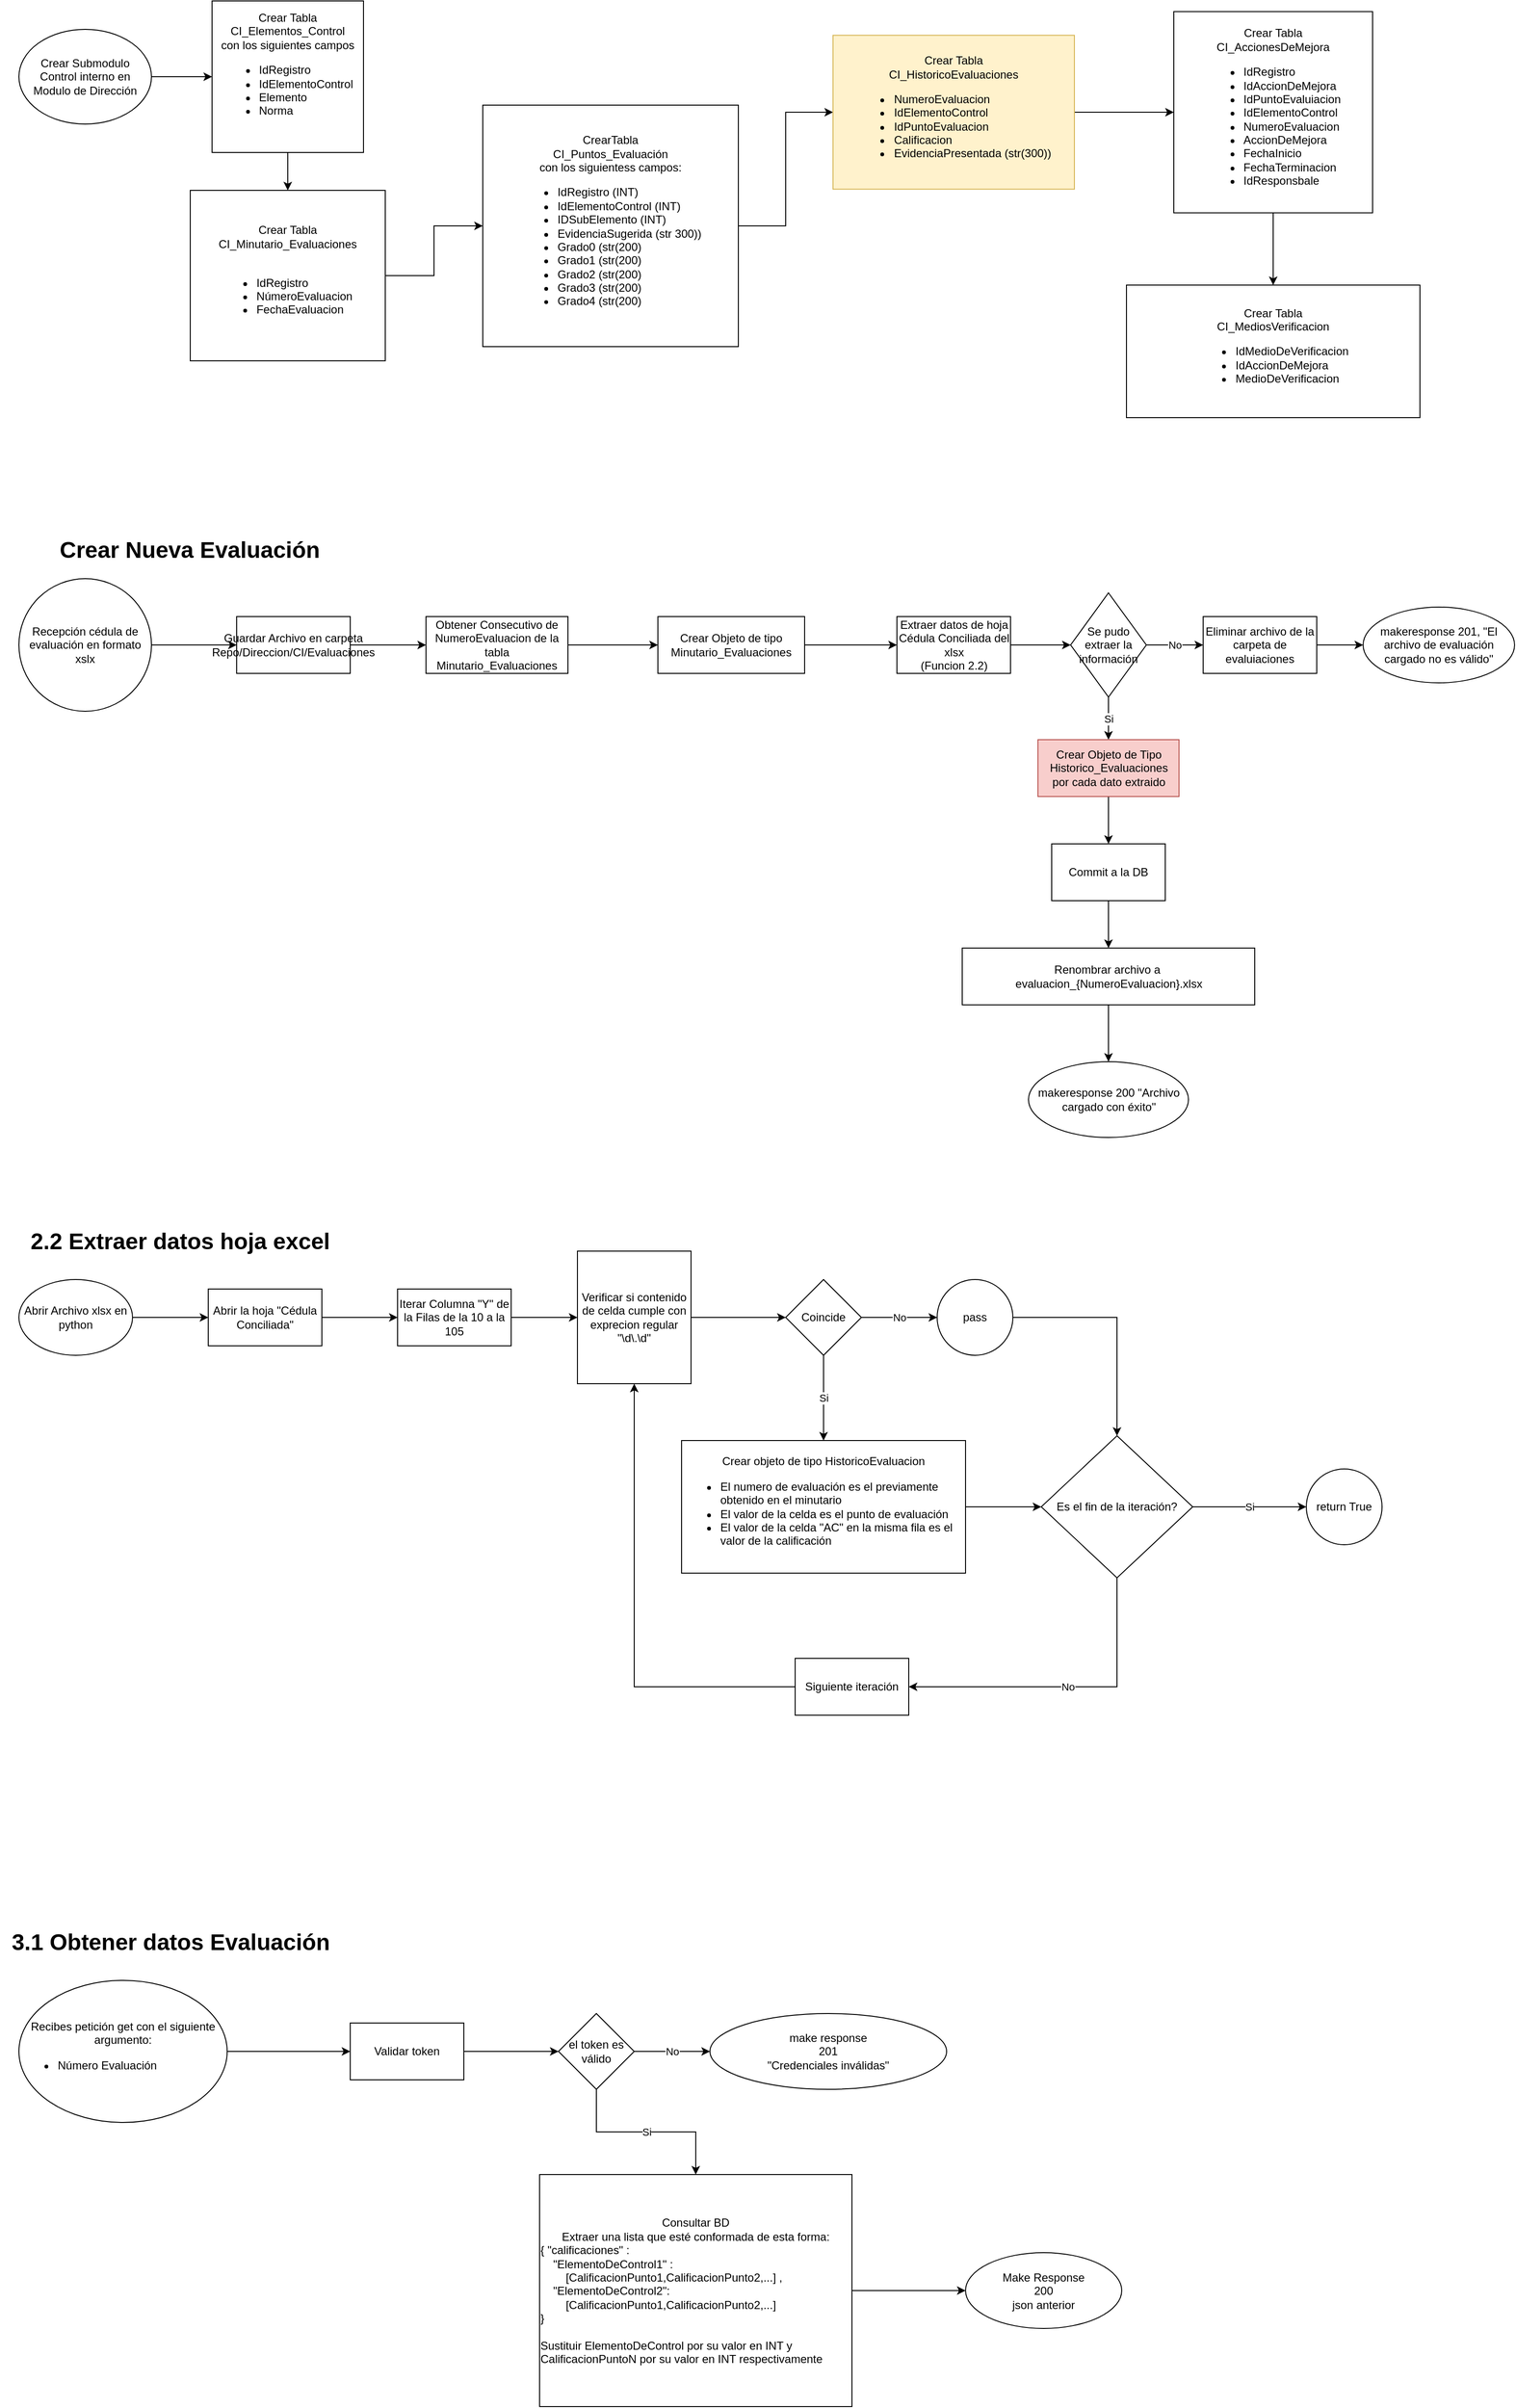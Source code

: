 <mxfile version="21.3.5" type="github">
  <diagram name="Página-1" id="6SQKcYgpfkD2ooMee5yI">
    <mxGraphModel dx="1658" dy="893" grid="1" gridSize="10" guides="1" tooltips="1" connect="1" arrows="1" fold="1" page="1" pageScale="1" pageWidth="827" pageHeight="1169" math="0" shadow="0">
      <root>
        <mxCell id="0" />
        <mxCell id="1" parent="0" />
        <mxCell id="CogGTD0rMsYopm1HXky7-1" value="" style="edgeStyle=orthogonalEdgeStyle;rounded=0;orthogonalLoop=1;jettySize=auto;html=1;" parent="1" source="CogGTD0rMsYopm1HXky7-2" target="CogGTD0rMsYopm1HXky7-4" edge="1">
          <mxGeometry relative="1" as="geometry" />
        </mxCell>
        <mxCell id="CogGTD0rMsYopm1HXky7-2" value="&lt;div&gt;Crear Submodulo&lt;/div&gt;&lt;div&gt;Control interno en Modulo de Dirección&lt;br&gt;&lt;/div&gt;" style="ellipse;whiteSpace=wrap;html=1;" parent="1" vertex="1">
          <mxGeometry x="50" y="130" width="140" height="100" as="geometry" />
        </mxCell>
        <mxCell id="CogGTD0rMsYopm1HXky7-3" value="" style="edgeStyle=orthogonalEdgeStyle;rounded=0;orthogonalLoop=1;jettySize=auto;html=1;" parent="1" source="CogGTD0rMsYopm1HXky7-4" target="CogGTD0rMsYopm1HXky7-22" edge="1">
          <mxGeometry relative="1" as="geometry" />
        </mxCell>
        <mxCell id="CogGTD0rMsYopm1HXky7-4" value="&lt;div&gt;Crear Tabla&lt;/div&gt;&lt;div&gt;CI_Elementos_Control&lt;/div&gt;&lt;div&gt;con los siguientes campos&lt;/div&gt;&lt;div align=&quot;left&quot;&gt;&lt;ul&gt;&lt;li&gt;IdRegistro&lt;/li&gt;&lt;li&gt;IdElementoControl&lt;br&gt;&lt;/li&gt;&lt;li&gt;Elemento&lt;/li&gt;&lt;li&gt;Norma&lt;/li&gt;&lt;/ul&gt;&lt;/div&gt;&lt;div&gt;&lt;br&gt;&lt;/div&gt;" style="whiteSpace=wrap;html=1;" parent="1" vertex="1">
          <mxGeometry x="254" y="100" width="160" height="160" as="geometry" />
        </mxCell>
        <mxCell id="CogGTD0rMsYopm1HXky7-5" value="" style="edgeStyle=orthogonalEdgeStyle;rounded=0;orthogonalLoop=1;jettySize=auto;html=1;" parent="1" source="CogGTD0rMsYopm1HXky7-6" target="CogGTD0rMsYopm1HXky7-8" edge="1">
          <mxGeometry relative="1" as="geometry" />
        </mxCell>
        <mxCell id="CogGTD0rMsYopm1HXky7-6" value="&lt;div&gt;CrearTabla &lt;br&gt;&lt;/div&gt;&lt;div&gt;CI_Puntos_Evaluación&lt;/div&gt;&lt;div&gt;con los siguientess campos:&lt;/div&gt;&lt;div align=&quot;left&quot;&gt;&lt;ul&gt;&lt;li&gt;IdRegistro (INT)&lt;/li&gt;&lt;li&gt;IdElementoControl (INT)&lt;/li&gt;&lt;li&gt;IDSubElemento (INT)&lt;/li&gt;&lt;li&gt;EvidenciaSugerida (str 300))&lt;/li&gt;&lt;li&gt;Grado0 (str(200)&lt;/li&gt;&lt;li&gt;Grado1 (str(200)&lt;/li&gt;&lt;li&gt;Grado2 (str(200)&lt;/li&gt;&lt;li&gt;Grado3 (str(200)&lt;/li&gt;&lt;li&gt;Grado4 (str(200)&lt;/li&gt;&lt;/ul&gt;&lt;/div&gt;" style="whiteSpace=wrap;html=1;" parent="1" vertex="1">
          <mxGeometry x="540" y="210" width="270" height="255" as="geometry" />
        </mxCell>
        <mxCell id="CogGTD0rMsYopm1HXky7-7" value="" style="edgeStyle=orthogonalEdgeStyle;rounded=0;orthogonalLoop=1;jettySize=auto;html=1;" parent="1" source="CogGTD0rMsYopm1HXky7-8" target="CogGTD0rMsYopm1HXky7-10" edge="1">
          <mxGeometry relative="1" as="geometry" />
        </mxCell>
        <mxCell id="CogGTD0rMsYopm1HXky7-8" value="&lt;div&gt;Crear Tabla&lt;/div&gt;&lt;div&gt;CI_HistoricoEvaluaciones&lt;/div&gt;&lt;div align=&quot;left&quot;&gt;&lt;ul&gt;&lt;li&gt;NumeroEvaluacion&lt;/li&gt;&lt;li&gt;IdElementoControl&lt;/li&gt;&lt;li&gt;IdPuntoEvaluacion&lt;/li&gt;&lt;li&gt;Calificacion&lt;/li&gt;&lt;li&gt;EvidenciaPresentada (str(300))&lt;/li&gt;&lt;/ul&gt;&lt;/div&gt;" style="whiteSpace=wrap;html=1;fillColor=#fff2cc;strokeColor=#d6b656;" parent="1" vertex="1">
          <mxGeometry x="910" y="136.25" width="255" height="162.5" as="geometry" />
        </mxCell>
        <mxCell id="CogGTD0rMsYopm1HXky7-9" value="" style="edgeStyle=orthogonalEdgeStyle;rounded=0;orthogonalLoop=1;jettySize=auto;html=1;" parent="1" source="CogGTD0rMsYopm1HXky7-10" target="CogGTD0rMsYopm1HXky7-11" edge="1">
          <mxGeometry relative="1" as="geometry" />
        </mxCell>
        <mxCell id="CogGTD0rMsYopm1HXky7-10" value="&lt;div&gt;Crear Tabla&lt;/div&gt;&lt;div&gt;CI_AccionesDeMejora&lt;/div&gt;&lt;div align=&quot;left&quot;&gt;&lt;ul&gt;&lt;li&gt;IdRegistro&lt;br&gt;&lt;/li&gt;&lt;li&gt;IdAccionDeMejora&lt;br&gt;&lt;/li&gt;&lt;li&gt;IdPuntoEvaluiacion&lt;/li&gt;&lt;li&gt;IdElementoControl&lt;br&gt;&lt;/li&gt;&lt;li&gt;NumeroEvaluacion&lt;/li&gt;&lt;li&gt;AccionDeMejora&lt;/li&gt;&lt;li&gt;FechaInicio&lt;/li&gt;&lt;li&gt;FechaTerminacion&lt;/li&gt;&lt;li&gt;IdResponsbale&lt;/li&gt;&lt;/ul&gt;&lt;/div&gt;" style="whiteSpace=wrap;html=1;" parent="1" vertex="1">
          <mxGeometry x="1270" y="111.25" width="210" height="212.5" as="geometry" />
        </mxCell>
        <mxCell id="CogGTD0rMsYopm1HXky7-11" value="&lt;div&gt;Crear Tabla &lt;br&gt;&lt;/div&gt;&lt;div&gt;CI_MediosVerificacion&lt;/div&gt;&lt;div align=&quot;left&quot;&gt;&lt;ul&gt;&lt;li&gt;IdMedioDeVerificacion&lt;/li&gt;&lt;li&gt;IdAccionDeMejora&lt;/li&gt;&lt;li&gt;MedioDeVerificacion&lt;/li&gt;&lt;/ul&gt;&lt;/div&gt;" style="whiteSpace=wrap;html=1;" parent="1" vertex="1">
          <mxGeometry x="1220" y="400" width="310" height="140" as="geometry" />
        </mxCell>
        <mxCell id="CogGTD0rMsYopm1HXky7-12" value="Crear Nueva Evaluación" style="text;strokeColor=none;fillColor=none;html=1;fontSize=24;fontStyle=1;verticalAlign=middle;align=center;" parent="1" vertex="1">
          <mxGeometry x="50" y="660" width="360" height="40" as="geometry" />
        </mxCell>
        <mxCell id="CogGTD0rMsYopm1HXky7-13" value="" style="edgeStyle=orthogonalEdgeStyle;rounded=0;orthogonalLoop=1;jettySize=auto;html=1;" parent="1" source="CogGTD0rMsYopm1HXky7-14" target="CogGTD0rMsYopm1HXky7-16" edge="1">
          <mxGeometry relative="1" as="geometry" />
        </mxCell>
        <mxCell id="CogGTD0rMsYopm1HXky7-14" value="Recepción cédula de evaluación en formato xslx" style="ellipse;whiteSpace=wrap;html=1;aspect=fixed;" parent="1" vertex="1">
          <mxGeometry x="50" y="710" width="140" height="140" as="geometry" />
        </mxCell>
        <mxCell id="CogGTD0rMsYopm1HXky7-15" value="" style="edgeStyle=orthogonalEdgeStyle;rounded=0;orthogonalLoop=1;jettySize=auto;html=1;" parent="1" source="CogGTD0rMsYopm1HXky7-16" target="CogGTD0rMsYopm1HXky7-18" edge="1">
          <mxGeometry relative="1" as="geometry" />
        </mxCell>
        <mxCell id="CogGTD0rMsYopm1HXky7-16" value="Guardar Archivo en carpeta Repo/Direccion/CI/Evaluaciones " style="whiteSpace=wrap;html=1;" parent="1" vertex="1">
          <mxGeometry x="280" y="750" width="120" height="60" as="geometry" />
        </mxCell>
        <mxCell id="CogGTD0rMsYopm1HXky7-17" value="" style="edgeStyle=orthogonalEdgeStyle;rounded=0;orthogonalLoop=1;jettySize=auto;html=1;" parent="1" source="CogGTD0rMsYopm1HXky7-18" target="CogGTD0rMsYopm1HXky7-20" edge="1">
          <mxGeometry relative="1" as="geometry" />
        </mxCell>
        <mxCell id="CogGTD0rMsYopm1HXky7-18" value="Obtener Consecutivo de NumeroEvaluacion de la tabla Minutario_Evaluaciones" style="whiteSpace=wrap;html=1;" parent="1" vertex="1">
          <mxGeometry x="480" y="750" width="150" height="60" as="geometry" />
        </mxCell>
        <mxCell id="CogGTD0rMsYopm1HXky7-19" value="" style="edgeStyle=orthogonalEdgeStyle;rounded=0;orthogonalLoop=1;jettySize=auto;html=1;" parent="1" source="CogGTD0rMsYopm1HXky7-20" target="CogGTD0rMsYopm1HXky7-24" edge="1">
          <mxGeometry relative="1" as="geometry" />
        </mxCell>
        <mxCell id="CogGTD0rMsYopm1HXky7-20" value="Crear Objeto de tipo Minutario_Evaluaciones" style="whiteSpace=wrap;html=1;" parent="1" vertex="1">
          <mxGeometry x="725" y="750" width="155" height="60" as="geometry" />
        </mxCell>
        <mxCell id="CogGTD0rMsYopm1HXky7-21" value="" style="edgeStyle=orthogonalEdgeStyle;rounded=0;orthogonalLoop=1;jettySize=auto;html=1;" parent="1" source="CogGTD0rMsYopm1HXky7-22" target="CogGTD0rMsYopm1HXky7-6" edge="1">
          <mxGeometry relative="1" as="geometry" />
        </mxCell>
        <mxCell id="CogGTD0rMsYopm1HXky7-22" value="&lt;div&gt;Crear Tabla&lt;/div&gt;&lt;div&gt;CI_Minutario_Evaluaciones&lt;br&gt;&lt;/div&gt;&lt;div&gt;&lt;br&gt;&lt;/div&gt;&lt;div align=&quot;left&quot;&gt;&lt;ul&gt;&lt;li&gt;IdRegistro&lt;/li&gt;&lt;li&gt;NúmeroEvaluacion&lt;/li&gt;&lt;li&gt;FechaEvaluacion&lt;br&gt;&lt;/li&gt;&lt;/ul&gt;&lt;/div&gt;" style="whiteSpace=wrap;html=1;" parent="1" vertex="1">
          <mxGeometry x="231" y="300" width="206" height="180" as="geometry" />
        </mxCell>
        <mxCell id="CogGTD0rMsYopm1HXky7-23" value="" style="edgeStyle=orthogonalEdgeStyle;rounded=0;orthogonalLoop=1;jettySize=auto;html=1;" parent="1" source="CogGTD0rMsYopm1HXky7-24" target="CogGTD0rMsYopm1HXky7-27" edge="1">
          <mxGeometry relative="1" as="geometry" />
        </mxCell>
        <mxCell id="CogGTD0rMsYopm1HXky7-24" value="&lt;div&gt;Extraer datos de hoja Cédula Conciliada del xlsx&lt;/div&gt;&lt;div&gt;(Funcion 2.2)&lt;br&gt;&lt;/div&gt;" style="whiteSpace=wrap;html=1;" parent="1" vertex="1">
          <mxGeometry x="977.5" y="750" width="120" height="60" as="geometry" />
        </mxCell>
        <mxCell id="CogGTD0rMsYopm1HXky7-25" value="Si" style="edgeStyle=orthogonalEdgeStyle;rounded=0;orthogonalLoop=1;jettySize=auto;html=1;" parent="1" source="CogGTD0rMsYopm1HXky7-27" target="CogGTD0rMsYopm1HXky7-29" edge="1">
          <mxGeometry relative="1" as="geometry" />
        </mxCell>
        <mxCell id="CogGTD0rMsYopm1HXky7-26" value="No" style="edgeStyle=orthogonalEdgeStyle;rounded=0;orthogonalLoop=1;jettySize=auto;html=1;" parent="1" source="CogGTD0rMsYopm1HXky7-27" target="CogGTD0rMsYopm1HXky7-34" edge="1">
          <mxGeometry relative="1" as="geometry" />
        </mxCell>
        <mxCell id="CogGTD0rMsYopm1HXky7-27" value="Se pudo extraer la información" style="rhombus;whiteSpace=wrap;html=1;" parent="1" vertex="1">
          <mxGeometry x="1161" y="725" width="80" height="110" as="geometry" />
        </mxCell>
        <mxCell id="CogGTD0rMsYopm1HXky7-28" value="" style="edgeStyle=orthogonalEdgeStyle;rounded=0;orthogonalLoop=1;jettySize=auto;html=1;" parent="1" source="CogGTD0rMsYopm1HXky7-29" target="CogGTD0rMsYopm1HXky7-31" edge="1">
          <mxGeometry relative="1" as="geometry" />
        </mxCell>
        <mxCell id="CogGTD0rMsYopm1HXky7-29" value="&lt;div&gt;Crear Objeto de Tipo Historico_Evaluaciones&lt;/div&gt;&lt;div&gt;por cada dato extraido&lt;br&gt;&lt;/div&gt;" style="whiteSpace=wrap;html=1;fillColor=#f8cecc;strokeColor=#b85450;" parent="1" vertex="1">
          <mxGeometry x="1126.5" y="880" width="149" height="60" as="geometry" />
        </mxCell>
        <mxCell id="CogGTD0rMsYopm1HXky7-30" value="" style="edgeStyle=orthogonalEdgeStyle;rounded=0;orthogonalLoop=1;jettySize=auto;html=1;" parent="1" source="CogGTD0rMsYopm1HXky7-31" target="CogGTD0rMsYopm1HXky7-37" edge="1">
          <mxGeometry relative="1" as="geometry" />
        </mxCell>
        <mxCell id="CogGTD0rMsYopm1HXky7-31" value="Commit a la DB" style="whiteSpace=wrap;html=1;" parent="1" vertex="1">
          <mxGeometry x="1141" y="990" width="120" height="60" as="geometry" />
        </mxCell>
        <mxCell id="CogGTD0rMsYopm1HXky7-32" value="makeresponse 200 &quot;Archivo cargado con éxito&quot;" style="ellipse;whiteSpace=wrap;html=1;" parent="1" vertex="1">
          <mxGeometry x="1116.5" y="1220" width="169" height="80" as="geometry" />
        </mxCell>
        <mxCell id="CogGTD0rMsYopm1HXky7-33" value="" style="edgeStyle=orthogonalEdgeStyle;rounded=0;orthogonalLoop=1;jettySize=auto;html=1;" parent="1" source="CogGTD0rMsYopm1HXky7-34" target="CogGTD0rMsYopm1HXky7-35" edge="1">
          <mxGeometry relative="1" as="geometry" />
        </mxCell>
        <mxCell id="CogGTD0rMsYopm1HXky7-34" value="Eliminar archivo de la carpeta de evaluiaciones" style="whiteSpace=wrap;html=1;" parent="1" vertex="1">
          <mxGeometry x="1301" y="750" width="120" height="60" as="geometry" />
        </mxCell>
        <mxCell id="CogGTD0rMsYopm1HXky7-35" value="makeresponse 201, &quot;El archivo de evaluación cargado no es válido&quot;" style="ellipse;whiteSpace=wrap;html=1;" parent="1" vertex="1">
          <mxGeometry x="1470" y="740" width="160" height="80" as="geometry" />
        </mxCell>
        <mxCell id="CogGTD0rMsYopm1HXky7-36" value="" style="edgeStyle=orthogonalEdgeStyle;rounded=0;orthogonalLoop=1;jettySize=auto;html=1;" parent="1" source="CogGTD0rMsYopm1HXky7-37" target="CogGTD0rMsYopm1HXky7-32" edge="1">
          <mxGeometry relative="1" as="geometry" />
        </mxCell>
        <mxCell id="CogGTD0rMsYopm1HXky7-37" value="Renombrar archivo a&amp;nbsp; evaluacion_{NumeroEvaluacion}.xlsx" style="whiteSpace=wrap;html=1;" parent="1" vertex="1">
          <mxGeometry x="1046.5" y="1100" width="309" height="60" as="geometry" />
        </mxCell>
        <mxCell id="CogGTD0rMsYopm1HXky7-38" value="2.2 Extraer datos hoja excel " style="text;strokeColor=none;fillColor=none;html=1;fontSize=24;fontStyle=1;verticalAlign=middle;align=center;" parent="1" vertex="1">
          <mxGeometry x="40" y="1390" width="360" height="40" as="geometry" />
        </mxCell>
        <mxCell id="CogGTD0rMsYopm1HXky7-39" value="" style="edgeStyle=orthogonalEdgeStyle;rounded=0;orthogonalLoop=1;jettySize=auto;html=1;" parent="1" source="CogGTD0rMsYopm1HXky7-40" target="CogGTD0rMsYopm1HXky7-42" edge="1">
          <mxGeometry relative="1" as="geometry" />
        </mxCell>
        <mxCell id="CogGTD0rMsYopm1HXky7-40" value="Abrir Archivo xlsx en python" style="ellipse;whiteSpace=wrap;html=1;" parent="1" vertex="1">
          <mxGeometry x="50" y="1450" width="120" height="80" as="geometry" />
        </mxCell>
        <mxCell id="CogGTD0rMsYopm1HXky7-41" value="" style="edgeStyle=orthogonalEdgeStyle;rounded=0;orthogonalLoop=1;jettySize=auto;html=1;" parent="1" source="CogGTD0rMsYopm1HXky7-42" target="CogGTD0rMsYopm1HXky7-44" edge="1">
          <mxGeometry relative="1" as="geometry" />
        </mxCell>
        <mxCell id="CogGTD0rMsYopm1HXky7-42" value="Abrir la hoja &quot;Cédula Conciliada&quot;" style="whiteSpace=wrap;html=1;" parent="1" vertex="1">
          <mxGeometry x="250" y="1460" width="120" height="60" as="geometry" />
        </mxCell>
        <mxCell id="CogGTD0rMsYopm1HXky7-43" value="" style="edgeStyle=orthogonalEdgeStyle;rounded=0;orthogonalLoop=1;jettySize=auto;html=1;" parent="1" source="CogGTD0rMsYopm1HXky7-44" target="CogGTD0rMsYopm1HXky7-46" edge="1">
          <mxGeometry relative="1" as="geometry" />
        </mxCell>
        <mxCell id="CogGTD0rMsYopm1HXky7-44" value="Iterar Columna &quot;Y&quot; de la Filas de la 10 a la 105 " style="whiteSpace=wrap;html=1;" parent="1" vertex="1">
          <mxGeometry x="450" y="1460" width="120" height="60" as="geometry" />
        </mxCell>
        <mxCell id="CogGTD0rMsYopm1HXky7-45" value="" style="edgeStyle=orthogonalEdgeStyle;rounded=0;orthogonalLoop=1;jettySize=auto;html=1;" parent="1" source="CogGTD0rMsYopm1HXky7-46" target="CogGTD0rMsYopm1HXky7-49" edge="1">
          <mxGeometry relative="1" as="geometry" />
        </mxCell>
        <mxCell id="CogGTD0rMsYopm1HXky7-46" value="Verificar si contenido de celda cumple con exprecion regular &quot;\d\.\d&quot;" style="whiteSpace=wrap;html=1;" parent="1" vertex="1">
          <mxGeometry x="640" y="1420" width="120" height="140" as="geometry" />
        </mxCell>
        <mxCell id="CogGTD0rMsYopm1HXky7-47" value="No" style="edgeStyle=orthogonalEdgeStyle;rounded=0;orthogonalLoop=1;jettySize=auto;html=1;" parent="1" source="CogGTD0rMsYopm1HXky7-49" target="CogGTD0rMsYopm1HXky7-51" edge="1">
          <mxGeometry relative="1" as="geometry" />
        </mxCell>
        <mxCell id="CogGTD0rMsYopm1HXky7-48" value="Si" style="edgeStyle=orthogonalEdgeStyle;rounded=0;orthogonalLoop=1;jettySize=auto;html=1;" parent="1" source="CogGTD0rMsYopm1HXky7-49" target="CogGTD0rMsYopm1HXky7-53" edge="1">
          <mxGeometry relative="1" as="geometry" />
        </mxCell>
        <mxCell id="CogGTD0rMsYopm1HXky7-49" value="Coincide" style="rhombus;whiteSpace=wrap;html=1;" parent="1" vertex="1">
          <mxGeometry x="860" y="1450" width="80" height="80" as="geometry" />
        </mxCell>
        <mxCell id="CogGTD0rMsYopm1HXky7-50" value="" style="edgeStyle=orthogonalEdgeStyle;rounded=0;orthogonalLoop=1;jettySize=auto;html=1;" parent="1" source="CogGTD0rMsYopm1HXky7-51" target="CogGTD0rMsYopm1HXky7-56" edge="1">
          <mxGeometry relative="1" as="geometry" />
        </mxCell>
        <mxCell id="CogGTD0rMsYopm1HXky7-51" value="pass" style="ellipse;whiteSpace=wrap;html=1;" parent="1" vertex="1">
          <mxGeometry x="1020" y="1450" width="80" height="80" as="geometry" />
        </mxCell>
        <mxCell id="CogGTD0rMsYopm1HXky7-52" value="" style="edgeStyle=orthogonalEdgeStyle;rounded=0;orthogonalLoop=1;jettySize=auto;html=1;" parent="1" source="CogGTD0rMsYopm1HXky7-53" target="CogGTD0rMsYopm1HXky7-56" edge="1">
          <mxGeometry relative="1" as="geometry" />
        </mxCell>
        <mxCell id="CogGTD0rMsYopm1HXky7-53" value="&lt;div&gt;Crear objeto de tipo HistoricoEvaluacion&lt;/div&gt;&lt;div align=&quot;left&quot;&gt;&lt;ul&gt;&lt;li&gt;El numero de evaluación es el previamente obtenido en el minutario&lt;br&gt;&lt;/li&gt;&lt;li&gt;El valor de la celda es el punto de evaluación&lt;/li&gt;&lt;li&gt;El valor de la celda &quot;AC&quot; en la misma fila es el valor de la calificación&lt;br&gt;&lt;/li&gt;&lt;/ul&gt;&lt;/div&gt;" style="whiteSpace=wrap;html=1;" parent="1" vertex="1">
          <mxGeometry x="750" y="1620" width="300" height="140" as="geometry" />
        </mxCell>
        <mxCell id="CogGTD0rMsYopm1HXky7-54" value="No" style="edgeStyle=orthogonalEdgeStyle;rounded=0;orthogonalLoop=1;jettySize=auto;html=1;" parent="1" source="CogGTD0rMsYopm1HXky7-56" target="CogGTD0rMsYopm1HXky7-58" edge="1">
          <mxGeometry relative="1" as="geometry">
            <Array as="points">
              <mxPoint x="1210" y="1880" />
            </Array>
          </mxGeometry>
        </mxCell>
        <mxCell id="CogGTD0rMsYopm1HXky7-55" value="Si" style="edgeStyle=orthogonalEdgeStyle;rounded=0;orthogonalLoop=1;jettySize=auto;html=1;" parent="1" source="CogGTD0rMsYopm1HXky7-56" target="CogGTD0rMsYopm1HXky7-59" edge="1">
          <mxGeometry relative="1" as="geometry" />
        </mxCell>
        <mxCell id="CogGTD0rMsYopm1HXky7-56" value="Es el fin de la iteración?" style="rhombus;whiteSpace=wrap;html=1;" parent="1" vertex="1">
          <mxGeometry x="1130" y="1615" width="160" height="150" as="geometry" />
        </mxCell>
        <mxCell id="CogGTD0rMsYopm1HXky7-57" value="" style="edgeStyle=orthogonalEdgeStyle;rounded=0;orthogonalLoop=1;jettySize=auto;html=1;entryX=0.5;entryY=1;entryDx=0;entryDy=0;" parent="1" source="CogGTD0rMsYopm1HXky7-58" target="CogGTD0rMsYopm1HXky7-46" edge="1">
          <mxGeometry relative="1" as="geometry">
            <mxPoint x="760" y="1880" as="targetPoint" />
          </mxGeometry>
        </mxCell>
        <mxCell id="CogGTD0rMsYopm1HXky7-58" value="Siguiente iteración" style="whiteSpace=wrap;html=1;" parent="1" vertex="1">
          <mxGeometry x="870" y="1850" width="120" height="60" as="geometry" />
        </mxCell>
        <mxCell id="CogGTD0rMsYopm1HXky7-59" value="return True" style="ellipse;whiteSpace=wrap;html=1;" parent="1" vertex="1">
          <mxGeometry x="1410" y="1650" width="80" height="80" as="geometry" />
        </mxCell>
        <mxCell id="4L3UgOWhkmuFmu04G8Wa-3" value="" style="edgeStyle=orthogonalEdgeStyle;rounded=0;orthogonalLoop=1;jettySize=auto;html=1;" edge="1" parent="1" source="4L3UgOWhkmuFmu04G8Wa-1" target="4L3UgOWhkmuFmu04G8Wa-2">
          <mxGeometry relative="1" as="geometry" />
        </mxCell>
        <mxCell id="4L3UgOWhkmuFmu04G8Wa-1" value="&lt;div&gt;Recibes petición get con el siguiente argumento:&lt;/div&gt;&lt;div align=&quot;left&quot;&gt;&lt;ul&gt;&lt;li&gt;Número Evaluación&lt;br&gt;&lt;/li&gt;&lt;/ul&gt;&lt;/div&gt;" style="ellipse;whiteSpace=wrap;html=1;" vertex="1" parent="1">
          <mxGeometry x="50" y="2190" width="220" height="150" as="geometry" />
        </mxCell>
        <mxCell id="4L3UgOWhkmuFmu04G8Wa-7" value="" style="edgeStyle=orthogonalEdgeStyle;rounded=0;orthogonalLoop=1;jettySize=auto;html=1;" edge="1" parent="1" source="4L3UgOWhkmuFmu04G8Wa-2" target="4L3UgOWhkmuFmu04G8Wa-6">
          <mxGeometry relative="1" as="geometry" />
        </mxCell>
        <mxCell id="4L3UgOWhkmuFmu04G8Wa-2" value="Validar token" style="whiteSpace=wrap;html=1;" vertex="1" parent="1">
          <mxGeometry x="400" y="2235" width="120" height="60" as="geometry" />
        </mxCell>
        <mxCell id="4L3UgOWhkmuFmu04G8Wa-11" value="No" style="edgeStyle=orthogonalEdgeStyle;rounded=0;orthogonalLoop=1;jettySize=auto;html=1;" edge="1" parent="1" source="4L3UgOWhkmuFmu04G8Wa-6" target="4L3UgOWhkmuFmu04G8Wa-10">
          <mxGeometry relative="1" as="geometry" />
        </mxCell>
        <mxCell id="4L3UgOWhkmuFmu04G8Wa-13" value="Si" style="edgeStyle=orthogonalEdgeStyle;rounded=0;orthogonalLoop=1;jettySize=auto;html=1;" edge="1" parent="1" source="4L3UgOWhkmuFmu04G8Wa-6" target="4L3UgOWhkmuFmu04G8Wa-12">
          <mxGeometry relative="1" as="geometry" />
        </mxCell>
        <mxCell id="4L3UgOWhkmuFmu04G8Wa-6" value="el token es válido" style="rhombus;whiteSpace=wrap;html=1;" vertex="1" parent="1">
          <mxGeometry x="620" y="2225" width="80" height="80" as="geometry" />
        </mxCell>
        <mxCell id="4L3UgOWhkmuFmu04G8Wa-10" value="&lt;div&gt;make response &lt;br&gt;&lt;/div&gt;&lt;div&gt;201&lt;/div&gt;&lt;div&gt;&quot;Credenciales inválidas&quot;&lt;br&gt;&lt;/div&gt;" style="ellipse;whiteSpace=wrap;html=1;" vertex="1" parent="1">
          <mxGeometry x="780" y="2225" width="250" height="80" as="geometry" />
        </mxCell>
        <mxCell id="4L3UgOWhkmuFmu04G8Wa-17" value="" style="edgeStyle=orthogonalEdgeStyle;rounded=0;orthogonalLoop=1;jettySize=auto;html=1;" edge="1" parent="1" source="4L3UgOWhkmuFmu04G8Wa-12" target="4L3UgOWhkmuFmu04G8Wa-16">
          <mxGeometry relative="1" as="geometry" />
        </mxCell>
        <mxCell id="4L3UgOWhkmuFmu04G8Wa-12" value="&lt;div&gt;Consultar BD&lt;/div&gt;&lt;div&gt;Extraer una lista que esté conformada de esta forma:&lt;/div&gt;&lt;div align=&quot;left&quot;&gt;{ &quot;calificaciones&quot; : &lt;br&gt;&lt;/div&gt;&lt;div align=&quot;left&quot;&gt;&lt;span style=&quot;&quot;&gt;&lt;span style=&quot;white-space: pre;&quot;&gt;&amp;nbsp;&amp;nbsp;&amp;nbsp;&amp;nbsp;&lt;/span&gt;&lt;/span&gt;&quot;ElementoDeControl1&quot; : &lt;span style=&quot;&quot;&gt;&lt;span style=&quot;white-space: pre;&quot;&gt;&amp;nbsp;&amp;nbsp;&amp;nbsp;&amp;nbsp;&lt;/span&gt;&lt;/span&gt;&lt;span style=&quot;&quot;&gt;&lt;span style=&quot;white-space: pre;&quot;&gt;&amp;nbsp;&amp;nbsp;&amp;nbsp;&amp;nbsp;&lt;/span&gt;&lt;/span&gt;[CalificacionPunto1,CalificacionPunto2,...] ,&lt;/div&gt;&lt;div align=&quot;left&quot;&gt;&lt;span style=&quot;&quot;&gt;&lt;span style=&quot;white-space: pre;&quot;&gt;&amp;nbsp;&amp;nbsp;&amp;nbsp;&amp;nbsp;&lt;/span&gt;&lt;/span&gt;&quot;ElementoDeControl2&quot;:&lt;/div&gt;&lt;div align=&quot;left&quot;&gt;&lt;span style=&quot;&quot;&gt;&lt;span style=&quot;white-space: pre;&quot;&gt;&amp;nbsp;&amp;nbsp;&amp;nbsp;&amp;nbsp;&lt;/span&gt;&lt;/span&gt;&lt;span style=&quot;&quot;&gt;&lt;span style=&quot;white-space: pre;&quot;&gt;&amp;nbsp;&amp;nbsp;&amp;nbsp;&amp;nbsp;&lt;/span&gt;&lt;/span&gt;[CalificacionPunto1,CalificacionPunto2,...] &lt;br&gt;&lt;/div&gt;&lt;div align=&quot;left&quot;&gt;}&lt;/div&gt;&lt;div align=&quot;left&quot;&gt;&lt;br&gt;&lt;/div&gt;&lt;div align=&quot;left&quot;&gt;Sustituir ElementoDeControl por su valor en INT y CalificacionPuntoN por su valor en INT respectivamente&lt;br&gt;&lt;/div&gt;" style="whiteSpace=wrap;html=1;" vertex="1" parent="1">
          <mxGeometry x="600" y="2395" width="330" height="245" as="geometry" />
        </mxCell>
        <mxCell id="4L3UgOWhkmuFmu04G8Wa-16" value="&lt;div&gt;Make Response&lt;/div&gt;&lt;div&gt;200&lt;/div&gt;&lt;div&gt;json anterior&lt;br&gt;&lt;/div&gt;" style="ellipse;whiteSpace=wrap;html=1;" vertex="1" parent="1">
          <mxGeometry x="1050" y="2477.5" width="165" height="80" as="geometry" />
        </mxCell>
        <mxCell id="4L3UgOWhkmuFmu04G8Wa-18" value="3.1 Obtener datos Evaluación " style="text;strokeColor=none;fillColor=none;html=1;fontSize=24;fontStyle=1;verticalAlign=middle;align=center;" vertex="1" parent="1">
          <mxGeometry x="30" y="2130" width="360" height="40" as="geometry" />
        </mxCell>
      </root>
    </mxGraphModel>
  </diagram>
</mxfile>
